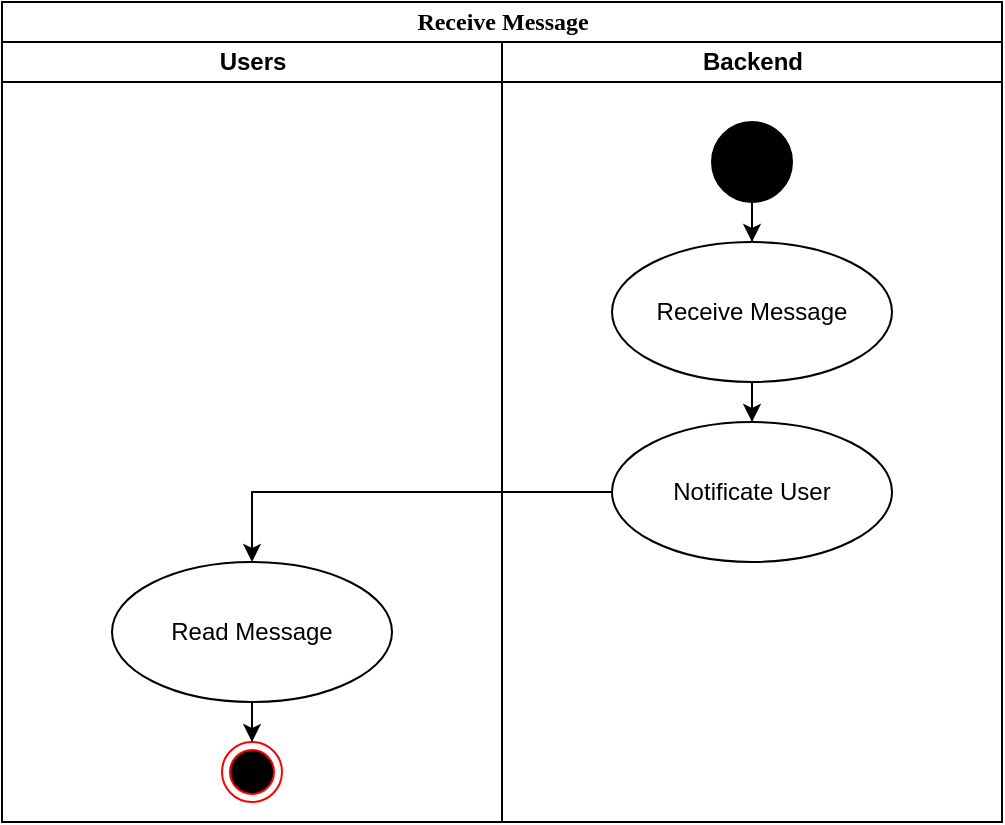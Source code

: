 <mxfile version="20.5.1" type="device" pages="2"><diagram name="Page-1" id="0783ab3e-0a74-02c8-0abd-f7b4e66b4bec"><mxGraphModel dx="1043" dy="624" grid="1" gridSize="10" guides="1" tooltips="1" connect="1" arrows="1" fold="1" page="1" pageScale="1" pageWidth="850" pageHeight="1100" background="none" math="0" shadow="0"><root><mxCell id="0"/><mxCell id="1" parent="0"/><mxCell id="1c1d494c118603dd-1" value="Receive Message" style="swimlane;html=1;childLayout=stackLayout;startSize=20;rounded=0;shadow=0;comic=0;labelBackgroundColor=none;strokeWidth=1;fontFamily=Verdana;fontSize=12;align=center;" parent="1" vertex="1"><mxGeometry x="40" y="20" width="500" height="410" as="geometry"><mxRectangle x="40" y="20" width="70" height="30" as="alternateBounds"/></mxGeometry></mxCell><mxCell id="1c1d494c118603dd-2" value="Users" style="swimlane;html=1;startSize=20;" parent="1c1d494c118603dd-1" vertex="1"><mxGeometry y="20" width="250" height="390" as="geometry"><mxRectangle y="20" width="40" height="970" as="alternateBounds"/></mxGeometry></mxCell><mxCell id="wRq99p1XJY0__rjM9fUW-10" style="edgeStyle=orthogonalEdgeStyle;rounded=0;orthogonalLoop=1;jettySize=auto;html=1;startArrow=none;startFill=0;endArrow=classic;endFill=1;" edge="1" parent="1c1d494c118603dd-2" source="wRq99p1XJY0__rjM9fUW-3" target="wRq99p1XJY0__rjM9fUW-8"><mxGeometry relative="1" as="geometry"/></mxCell><mxCell id="wRq99p1XJY0__rjM9fUW-3" value="Read Message" style="ellipse;whiteSpace=wrap;html=1;" vertex="1" parent="1c1d494c118603dd-2"><mxGeometry x="55" y="260" width="140" height="70" as="geometry"/></mxCell><mxCell id="wRq99p1XJY0__rjM9fUW-8" value="" style="ellipse;html=1;shape=endState;fillColor=#000000;strokeColor=#ff0000;" vertex="1" parent="1c1d494c118603dd-2"><mxGeometry x="110" y="350" width="30" height="30" as="geometry"/></mxCell><mxCell id="1c1d494c118603dd-3" value="Backend" style="swimlane;html=1;startSize=20;" parent="1c1d494c118603dd-1" vertex="1"><mxGeometry x="250" y="20" width="250" height="390" as="geometry"/></mxCell><mxCell id="wRq99p1XJY0__rjM9fUW-5" style="edgeStyle=orthogonalEdgeStyle;rounded=0;orthogonalLoop=1;jettySize=auto;html=1;startArrow=none;startFill=0;endArrow=classic;endFill=1;" edge="1" parent="1c1d494c118603dd-3" source="60571a20871a0731-4" target="wRq99p1XJY0__rjM9fUW-1"><mxGeometry relative="1" as="geometry"/></mxCell><mxCell id="60571a20871a0731-4" value="" style="ellipse;whiteSpace=wrap;html=1;rounded=0;shadow=0;comic=0;labelBackgroundColor=none;strokeWidth=1;fillColor=#000000;fontFamily=Verdana;fontSize=12;align=center;" parent="1c1d494c118603dd-3" vertex="1"><mxGeometry x="105" y="40" width="40" height="40" as="geometry"/></mxCell><mxCell id="wRq99p1XJY0__rjM9fUW-6" style="edgeStyle=orthogonalEdgeStyle;rounded=0;orthogonalLoop=1;jettySize=auto;html=1;startArrow=none;startFill=0;endArrow=classic;endFill=1;" edge="1" parent="1c1d494c118603dd-3" source="wRq99p1XJY0__rjM9fUW-1" target="wRq99p1XJY0__rjM9fUW-2"><mxGeometry relative="1" as="geometry"/></mxCell><mxCell id="wRq99p1XJY0__rjM9fUW-1" value="Receive Message" style="ellipse;whiteSpace=wrap;html=1;" vertex="1" parent="1c1d494c118603dd-3"><mxGeometry x="55" y="100" width="140" height="70" as="geometry"/></mxCell><mxCell id="wRq99p1XJY0__rjM9fUW-2" value="Notificate User" style="ellipse;whiteSpace=wrap;html=1;" vertex="1" parent="1c1d494c118603dd-3"><mxGeometry x="55" y="190" width="140" height="70" as="geometry"/></mxCell><mxCell id="wRq99p1XJY0__rjM9fUW-7" style="edgeStyle=orthogonalEdgeStyle;rounded=0;orthogonalLoop=1;jettySize=auto;html=1;entryX=0.5;entryY=0;entryDx=0;entryDy=0;startArrow=none;startFill=0;endArrow=classic;endFill=1;" edge="1" parent="1c1d494c118603dd-1" source="wRq99p1XJY0__rjM9fUW-2" target="wRq99p1XJY0__rjM9fUW-3"><mxGeometry relative="1" as="geometry"/></mxCell></root></mxGraphModel></diagram><diagram id="bwO8OHaiH8qeLq7h-4qP" name="Seite-2"><mxGraphModel dx="1038" dy="489" grid="1" gridSize="10" guides="1" tooltips="1" connect="1" arrows="1" fold="1" page="1" pageScale="1" pageWidth="827" pageHeight="1169" math="0" shadow="0">&#xa;      <root>&#xa;        <mxCell id="0"/>&#xa;        <mxCell id="1" parent="0"/>&#xa;      </root>&#xa;    </mxGraphModel></diagram></mxfile>